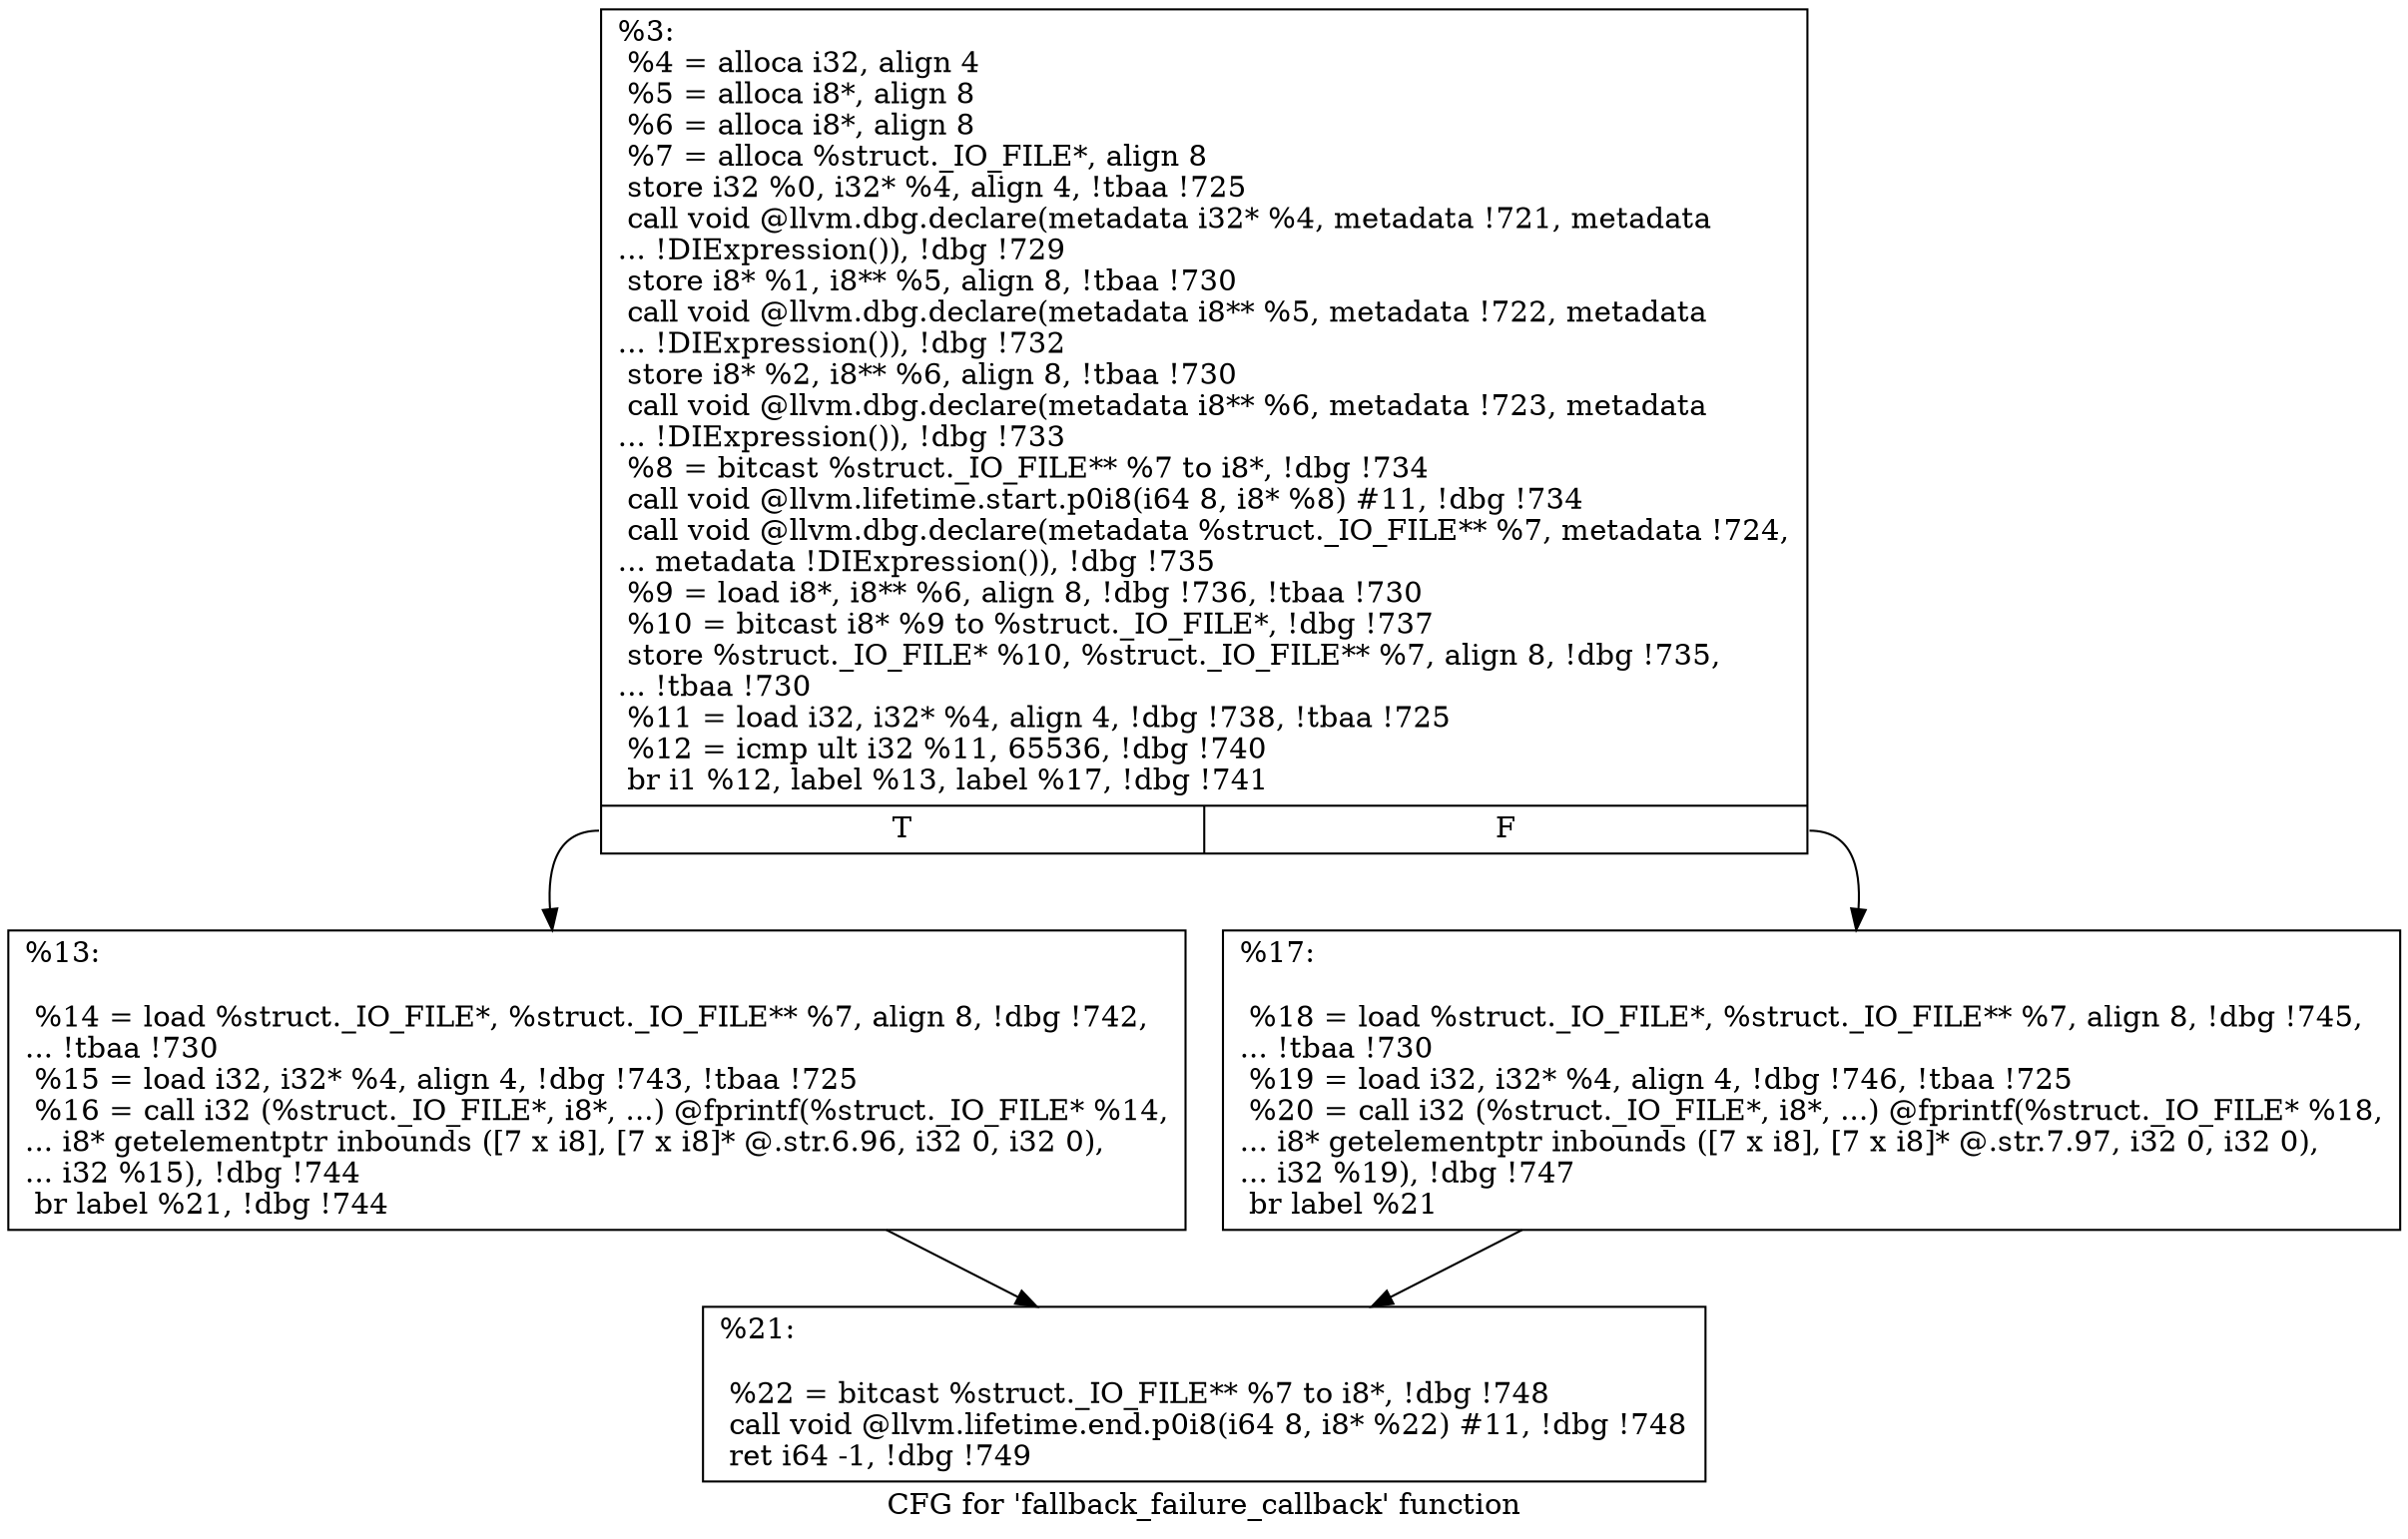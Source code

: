 digraph "CFG for 'fallback_failure_callback' function" {
	label="CFG for 'fallback_failure_callback' function";

	Node0x1e99bb0 [shape=record,label="{%3:\l  %4 = alloca i32, align 4\l  %5 = alloca i8*, align 8\l  %6 = alloca i8*, align 8\l  %7 = alloca %struct._IO_FILE*, align 8\l  store i32 %0, i32* %4, align 4, !tbaa !725\l  call void @llvm.dbg.declare(metadata i32* %4, metadata !721, metadata\l... !DIExpression()), !dbg !729\l  store i8* %1, i8** %5, align 8, !tbaa !730\l  call void @llvm.dbg.declare(metadata i8** %5, metadata !722, metadata\l... !DIExpression()), !dbg !732\l  store i8* %2, i8** %6, align 8, !tbaa !730\l  call void @llvm.dbg.declare(metadata i8** %6, metadata !723, metadata\l... !DIExpression()), !dbg !733\l  %8 = bitcast %struct._IO_FILE** %7 to i8*, !dbg !734\l  call void @llvm.lifetime.start.p0i8(i64 8, i8* %8) #11, !dbg !734\l  call void @llvm.dbg.declare(metadata %struct._IO_FILE** %7, metadata !724,\l... metadata !DIExpression()), !dbg !735\l  %9 = load i8*, i8** %6, align 8, !dbg !736, !tbaa !730\l  %10 = bitcast i8* %9 to %struct._IO_FILE*, !dbg !737\l  store %struct._IO_FILE* %10, %struct._IO_FILE** %7, align 8, !dbg !735,\l... !tbaa !730\l  %11 = load i32, i32* %4, align 4, !dbg !738, !tbaa !725\l  %12 = icmp ult i32 %11, 65536, !dbg !740\l  br i1 %12, label %13, label %17, !dbg !741\l|{<s0>T|<s1>F}}"];
	Node0x1e99bb0:s0 -> Node0x1e9ae80;
	Node0x1e99bb0:s1 -> Node0x1e9aed0;
	Node0x1e9ae80 [shape=record,label="{%13:\l\l  %14 = load %struct._IO_FILE*, %struct._IO_FILE** %7, align 8, !dbg !742,\l... !tbaa !730\l  %15 = load i32, i32* %4, align 4, !dbg !743, !tbaa !725\l  %16 = call i32 (%struct._IO_FILE*, i8*, ...) @fprintf(%struct._IO_FILE* %14,\l... i8* getelementptr inbounds ([7 x i8], [7 x i8]* @.str.6.96, i32 0, i32 0),\l... i32 %15), !dbg !744\l  br label %21, !dbg !744\l}"];
	Node0x1e9ae80 -> Node0x1e9af20;
	Node0x1e9aed0 [shape=record,label="{%17:\l\l  %18 = load %struct._IO_FILE*, %struct._IO_FILE** %7, align 8, !dbg !745,\l... !tbaa !730\l  %19 = load i32, i32* %4, align 4, !dbg !746, !tbaa !725\l  %20 = call i32 (%struct._IO_FILE*, i8*, ...) @fprintf(%struct._IO_FILE* %18,\l... i8* getelementptr inbounds ([7 x i8], [7 x i8]* @.str.7.97, i32 0, i32 0),\l... i32 %19), !dbg !747\l  br label %21\l}"];
	Node0x1e9aed0 -> Node0x1e9af20;
	Node0x1e9af20 [shape=record,label="{%21:\l\l  %22 = bitcast %struct._IO_FILE** %7 to i8*, !dbg !748\l  call void @llvm.lifetime.end.p0i8(i64 8, i8* %22) #11, !dbg !748\l  ret i64 -1, !dbg !749\l}"];
}
